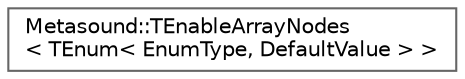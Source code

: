 digraph "Graphical Class Hierarchy"
{
 // INTERACTIVE_SVG=YES
 // LATEX_PDF_SIZE
  bgcolor="transparent";
  edge [fontname=Helvetica,fontsize=10,labelfontname=Helvetica,labelfontsize=10];
  node [fontname=Helvetica,fontsize=10,shape=box,height=0.2,width=0.4];
  rankdir="LR";
  Node0 [id="Node000000",label="Metasound::TEnableArrayNodes\l\< TEnum\< EnumType, DefaultValue \> \>",height=0.2,width=0.4,color="grey40", fillcolor="white", style="filled",URL="$dd/dd5/structMetasound_1_1TEnableArrayNodes_3_01TEnum_3_01EnumType_00_01DefaultValue_01_4_01_4.html",tooltip=" "];
}
